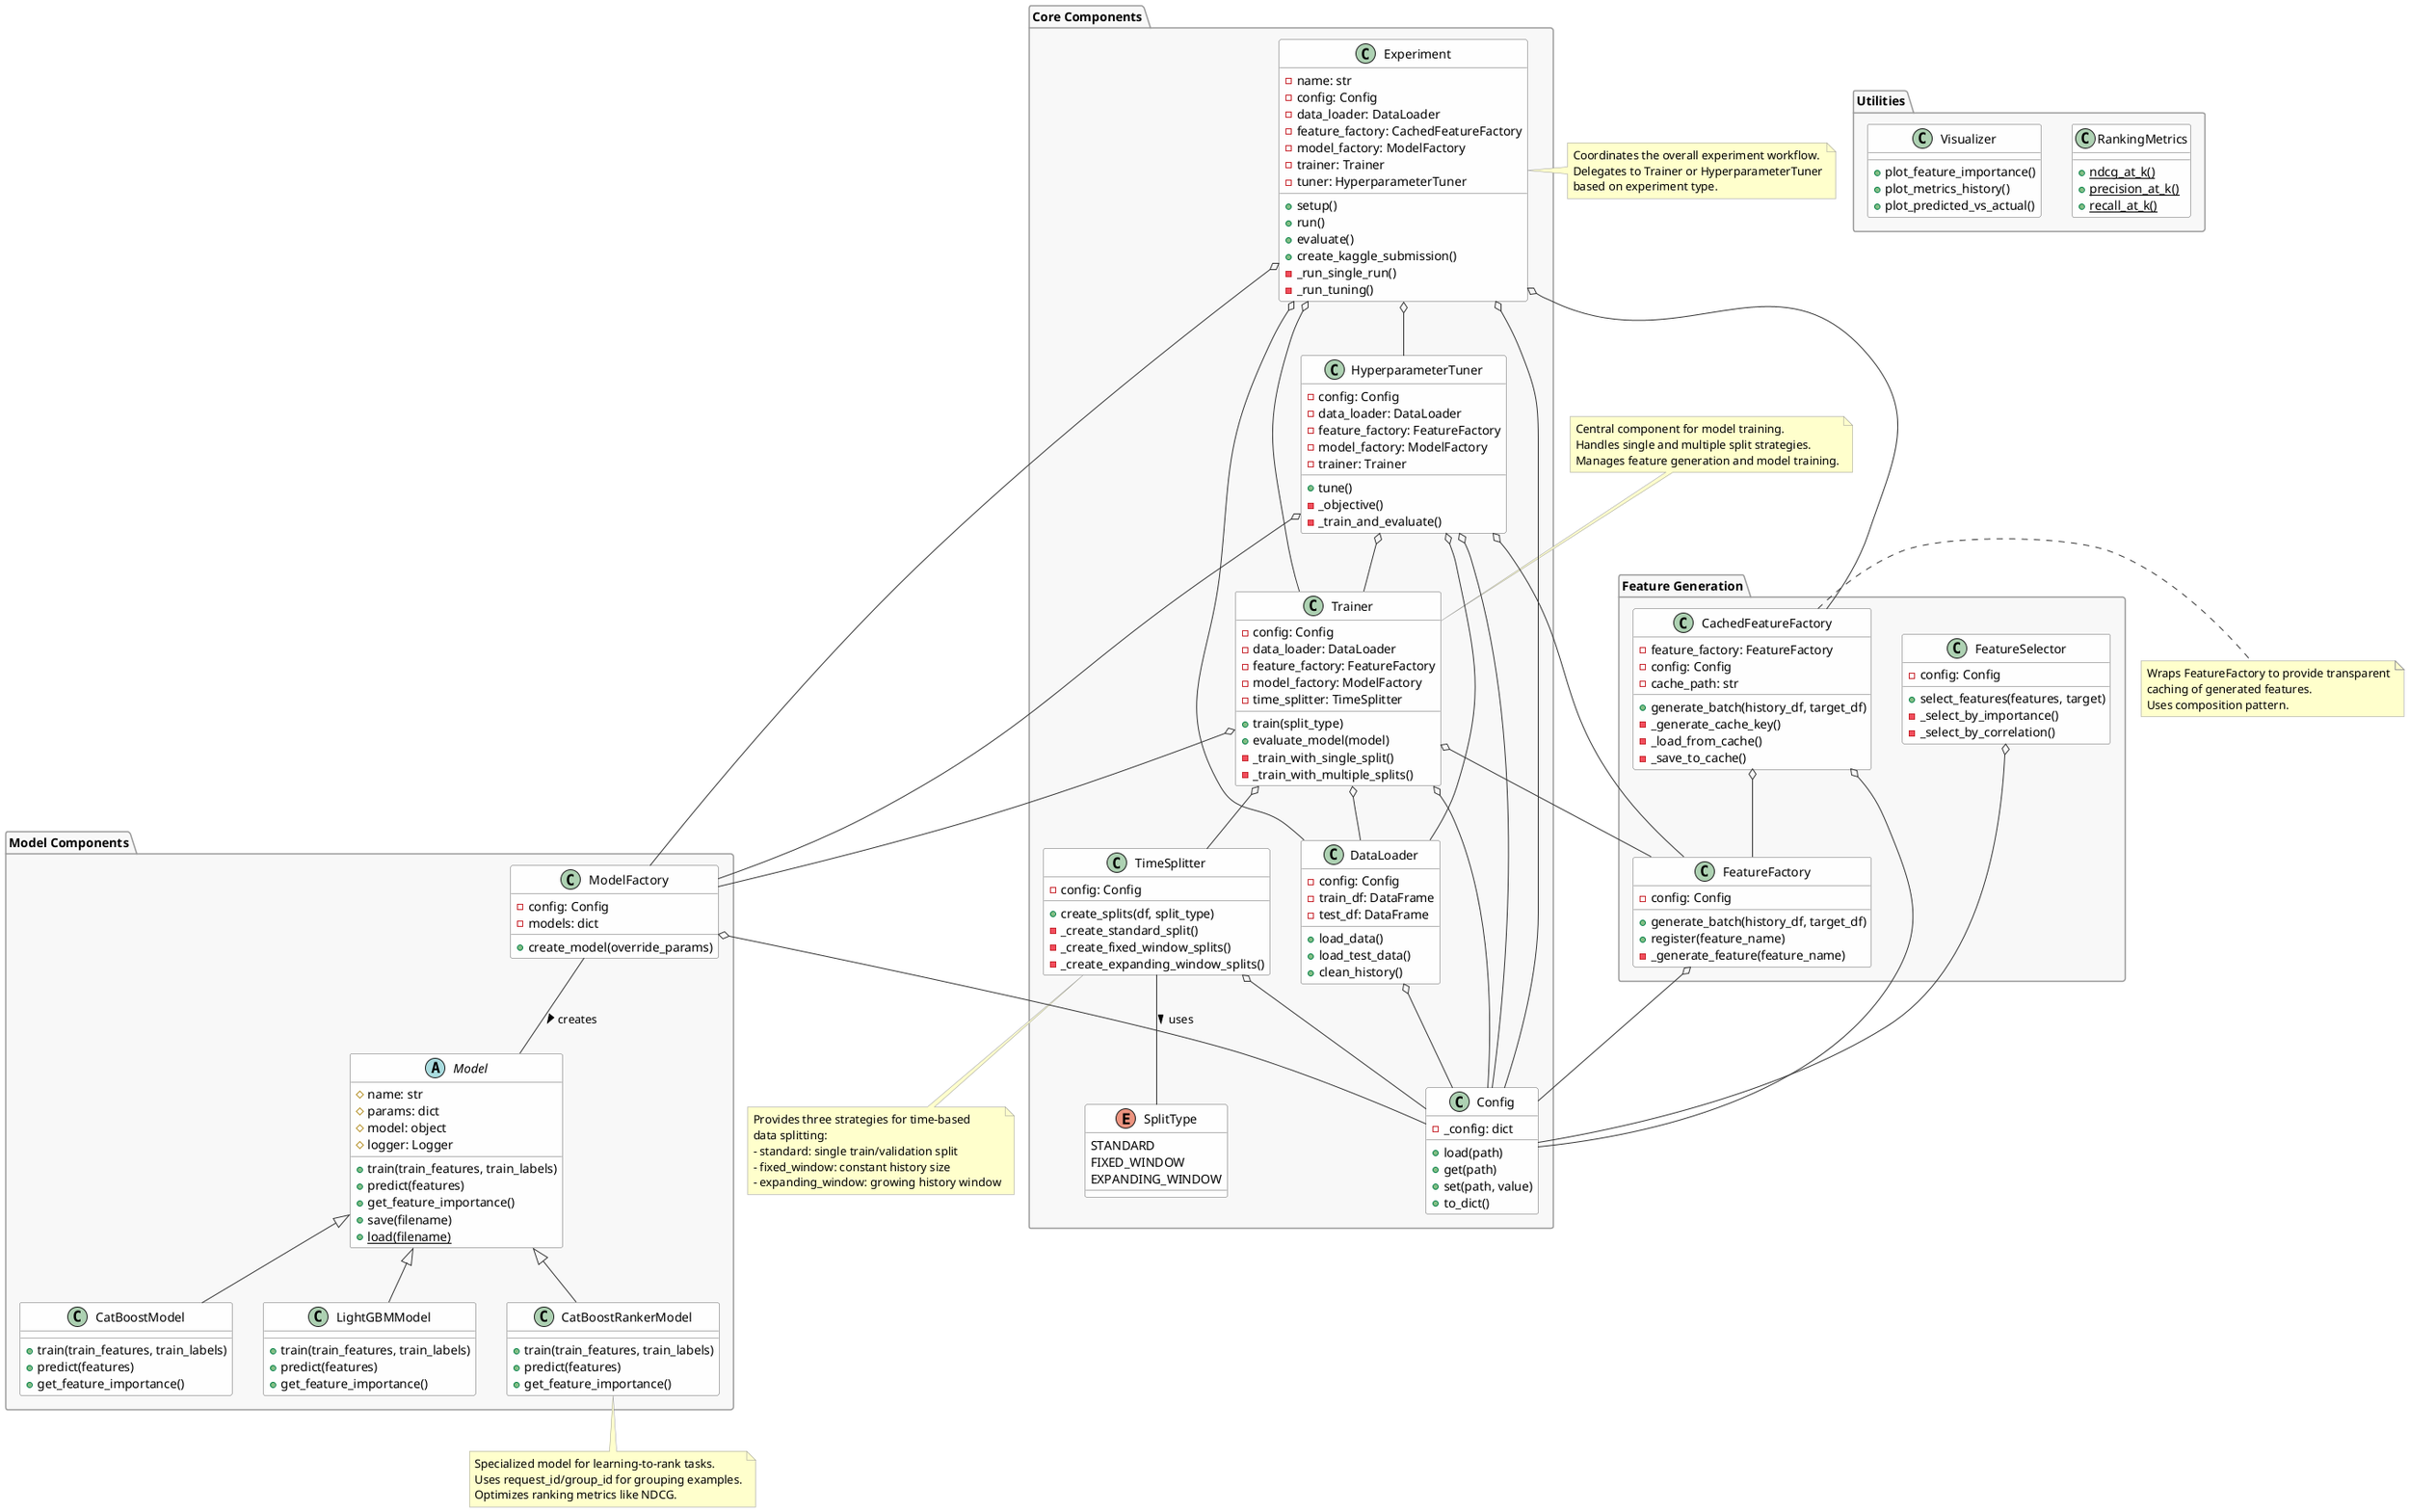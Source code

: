 @startuml Lavka Recommender System Architecture

' Define the styles and colors
skinparam class {
    BackgroundColor #FEFEFE
    ArrowColor #333333
    BorderColor #666666
}

skinparam package {
    BackgroundColor #F8F8F8
    BorderColor #999999
}

skinparam note {
    BackgroundColor #FFFFCC
    BorderColor #999999
}

' Define the main classes
package "Core Components" {
    class Experiment {
        - name: str
        - config: Config
        - data_loader: DataLoader
        - feature_factory: CachedFeatureFactory
        - model_factory: ModelFactory
        - trainer: Trainer
        - tuner: HyperparameterTuner
        + setup()
        + run()
        + evaluate()
        + create_kaggle_submission()
        - _run_single_run()
        - _run_tuning()
    }

    class Trainer {
        - config: Config
        - data_loader: DataLoader
        - feature_factory: FeatureFactory
        - model_factory: ModelFactory
        - time_splitter: TimeSplitter
        + train(split_type)
        + evaluate_model(model)
        - _train_with_single_split()
        - _train_with_multiple_splits()
    }

    class Config {
        - _config: dict
        + load(path)
        + get(path)
        + set(path, value)
        + to_dict()
    }

    class DataLoader {
        - config: Config
        - train_df: DataFrame
        - test_df: DataFrame
        + load_data()
        + load_test_data()
        + clean_history()
    }

    class TimeSplitter {
        - config: Config
        + create_splits(df, split_type)
        - _create_standard_split()
        - _create_fixed_window_splits()
        - _create_expanding_window_splits()
    }

    enum SplitType {
        STANDARD
        FIXED_WINDOW
        EXPANDING_WINDOW
    }

    class HyperparameterTuner {
        - config: Config
        - data_loader: DataLoader
        - feature_factory: FeatureFactory
        - model_factory: ModelFactory
        - trainer: Trainer
        + tune()
        - _objective()
        - _train_and_evaluate()
    }
}

package "Feature Generation" {
    class FeatureFactory {
        - config: Config
        + generate_batch(history_df, target_df)
        + register(feature_name)
        - _generate_feature(feature_name)
    }

    class CachedFeatureFactory {
        - feature_factory: FeatureFactory
        - config: Config
        - cache_path: str
        + generate_batch(history_df, target_df)
        - _generate_cache_key()
        - _load_from_cache()
        - _save_to_cache()
    }

    class FeatureSelector {
        - config: Config
        + select_features(features, target)
        - _select_by_importance()
        - _select_by_correlation()
    }
}

package "Model Components" {
    class ModelFactory {
        - config: Config
        - models: dict
        + create_model(override_params)
    }

    abstract class Model {
        # name: str
        # params: dict
        # model: object
        # logger: Logger
        + train(train_features, train_labels)
        + predict(features)
        + get_feature_importance()
        + save(filename)
        + {static} load(filename)
    }

    class CatBoostModel {
        + train(train_features, train_labels)
        + predict(features)
        + get_feature_importance()
    }

    class LightGBMModel {
        + train(train_features, train_labels)
        + predict(features)
        + get_feature_importance()
    }

    class CatBoostRankerModel {
        + train(train_features, train_labels)
        + predict(features)
        + get_feature_importance()
    }
}

package "Utilities" {
    class RankingMetrics {
        + {static} ndcg_at_k()
        + {static} precision_at_k()
        + {static} recall_at_k()
    }

    class Visualizer {
        + plot_feature_importance()
        + plot_metrics_history()
        + plot_predicted_vs_actual()
    }
}

' Define relationships
Experiment o-- Config
Experiment o-- DataLoader
Experiment o-- CachedFeatureFactory
Experiment o-- ModelFactory
Experiment o-- Trainer
Experiment o-- HyperparameterTuner

Trainer o-- Config
Trainer o-- DataLoader
Trainer o-- FeatureFactory
Trainer o-- ModelFactory
Trainer o-- TimeSplitter

TimeSplitter o-- Config
TimeSplitter -- SplitType : uses >

HyperparameterTuner o-- Config
HyperparameterTuner o-- DataLoader
HyperparameterTuner o-- FeatureFactory
HyperparameterTuner o-- ModelFactory
HyperparameterTuner o-- Trainer

CachedFeatureFactory o-- FeatureFactory
CachedFeatureFactory o-- Config

FeatureFactory o-- Config

DataLoader o-- Config

ModelFactory o-- Config
ModelFactory -- Model : creates >

Model <|-- CatBoostModel
Model <|-- LightGBMModel
Model <|-- CatBoostRankerModel

FeatureSelector o-- Config

' Add notes for clarity
note right of Experiment
  Coordinates the overall experiment workflow.
  Delegates to Trainer or HyperparameterTuner
  based on experiment type.
end note

note right of CachedFeatureFactory
  Wraps FeatureFactory to provide transparent
  caching of generated features.
  Uses composition pattern.
end note

note bottom of TimeSplitter
  Provides three strategies for time-based
  data splitting:
  - standard: single train/validation split
  - fixed_window: constant history size
  - expanding_window: growing history window
end note

note bottom of CatBoostRankerModel
  Specialized model for learning-to-rank tasks.
  Uses request_id/group_id for grouping examples.
  Optimizes ranking metrics like NDCG.
end note

note top of Trainer
  Central component for model training.
  Handles single and multiple split strategies.
  Manages feature generation and model training.
end note

@enduml